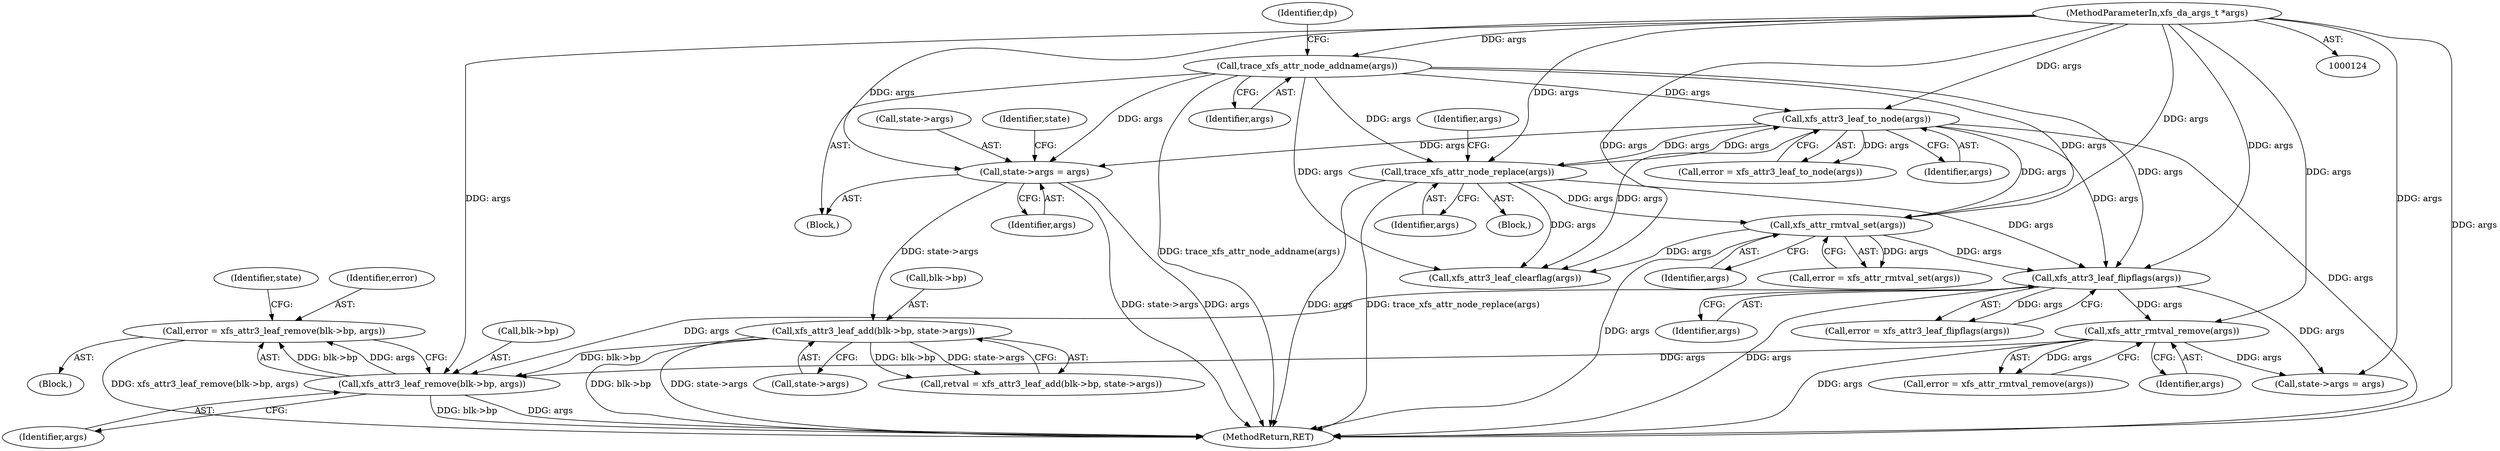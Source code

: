 digraph "0_linux_8275cdd0e7ac550dcce2b3ef6d2fb3b808c1ae59_1@API" {
"1000608" [label="(Call,error = xfs_attr3_leaf_remove(blk->bp, args))"];
"1000610" [label="(Call,xfs_attr3_leaf_remove(blk->bp, args))"];
"1000295" [label="(Call,xfs_attr3_leaf_add(blk->bp, state->args))"];
"1000150" [label="(Call,state->args = args)"];
"1000330" [label="(Call,xfs_attr3_leaf_to_node(args))"];
"1000236" [label="(Call,trace_xfs_attr_node_replace(args))"];
"1000125" [label="(MethodParameterIn,xfs_da_args_t *args)"];
"1000134" [label="(Call,trace_xfs_attr_node_addname(args))"];
"1000528" [label="(Call,xfs_attr_rmtval_remove(args))"];
"1000481" [label="(Call,xfs_attr3_leaf_flipflags(args))"];
"1000466" [label="(Call,xfs_attr_rmtval_set(args))"];
"1000542" [label="(Call,state->args = args)"];
"1000466" [label="(Call,xfs_attr_rmtval_set(args))"];
"1000529" [label="(Identifier,args)"];
"1000479" [label="(Call,error = xfs_attr3_leaf_flipflags(args))"];
"1000482" [label="(Identifier,args)"];
"1000125" [label="(MethodParameterIn,xfs_da_args_t *args)"];
"1000611" [label="(Call,blk->bp)"];
"1000464" [label="(Call,error = xfs_attr_rmtval_set(args))"];
"1000151" [label="(Call,state->args)"];
"1000299" [label="(Call,state->args)"];
"1000157" [label="(Identifier,state)"];
"1000237" [label="(Identifier,args)"];
"1000478" [label="(Block,)"];
"1000295" [label="(Call,xfs_attr3_leaf_add(blk->bp, state->args))"];
"1000616" [label="(Identifier,state)"];
"1000526" [label="(Call,error = xfs_attr_rmtval_remove(args))"];
"1000240" [label="(Identifier,args)"];
"1000293" [label="(Call,retval = xfs_attr3_leaf_add(blk->bp, state->args))"];
"1000236" [label="(Call,trace_xfs_attr_node_replace(args))"];
"1000328" [label="(Call,error = xfs_attr3_leaf_to_node(args))"];
"1000135" [label="(Identifier,args)"];
"1000528" [label="(Call,xfs_attr_rmtval_remove(args))"];
"1000137" [label="(Identifier,dp)"];
"1000724" [label="(MethodReturn,RET)"];
"1000150" [label="(Call,state->args = args)"];
"1000610" [label="(Call,xfs_attr3_leaf_remove(blk->bp, args))"];
"1000467" [label="(Identifier,args)"];
"1000481" [label="(Call,xfs_attr3_leaf_flipflags(args))"];
"1000228" [label="(Block,)"];
"1000609" [label="(Identifier,error)"];
"1000134" [label="(Call,trace_xfs_attr_node_addname(args))"];
"1000330" [label="(Call,xfs_attr3_leaf_to_node(args))"];
"1000296" [label="(Call,blk->bp)"];
"1000154" [label="(Identifier,args)"];
"1000331" [label="(Identifier,args)"];
"1000608" [label="(Call,error = xfs_attr3_leaf_remove(blk->bp, args))"];
"1000126" [label="(Block,)"];
"1000703" [label="(Call,xfs_attr3_leaf_clearflag(args))"];
"1000614" [label="(Identifier,args)"];
"1000608" -> "1000478"  [label="AST: "];
"1000608" -> "1000610"  [label="CFG: "];
"1000609" -> "1000608"  [label="AST: "];
"1000610" -> "1000608"  [label="AST: "];
"1000616" -> "1000608"  [label="CFG: "];
"1000608" -> "1000724"  [label="DDG: xfs_attr3_leaf_remove(blk->bp, args)"];
"1000610" -> "1000608"  [label="DDG: blk->bp"];
"1000610" -> "1000608"  [label="DDG: args"];
"1000610" -> "1000614"  [label="CFG: "];
"1000611" -> "1000610"  [label="AST: "];
"1000614" -> "1000610"  [label="AST: "];
"1000610" -> "1000724"  [label="DDG: args"];
"1000610" -> "1000724"  [label="DDG: blk->bp"];
"1000295" -> "1000610"  [label="DDG: blk->bp"];
"1000125" -> "1000610"  [label="DDG: args"];
"1000528" -> "1000610"  [label="DDG: args"];
"1000481" -> "1000610"  [label="DDG: args"];
"1000295" -> "1000293"  [label="AST: "];
"1000295" -> "1000299"  [label="CFG: "];
"1000296" -> "1000295"  [label="AST: "];
"1000299" -> "1000295"  [label="AST: "];
"1000293" -> "1000295"  [label="CFG: "];
"1000295" -> "1000724"  [label="DDG: blk->bp"];
"1000295" -> "1000724"  [label="DDG: state->args"];
"1000295" -> "1000293"  [label="DDG: blk->bp"];
"1000295" -> "1000293"  [label="DDG: state->args"];
"1000150" -> "1000295"  [label="DDG: state->args"];
"1000150" -> "1000126"  [label="AST: "];
"1000150" -> "1000154"  [label="CFG: "];
"1000151" -> "1000150"  [label="AST: "];
"1000154" -> "1000150"  [label="AST: "];
"1000157" -> "1000150"  [label="CFG: "];
"1000150" -> "1000724"  [label="DDG: state->args"];
"1000150" -> "1000724"  [label="DDG: args"];
"1000330" -> "1000150"  [label="DDG: args"];
"1000134" -> "1000150"  [label="DDG: args"];
"1000125" -> "1000150"  [label="DDG: args"];
"1000330" -> "1000328"  [label="AST: "];
"1000330" -> "1000331"  [label="CFG: "];
"1000331" -> "1000330"  [label="AST: "];
"1000328" -> "1000330"  [label="CFG: "];
"1000330" -> "1000724"  [label="DDG: args"];
"1000330" -> "1000236"  [label="DDG: args"];
"1000330" -> "1000328"  [label="DDG: args"];
"1000236" -> "1000330"  [label="DDG: args"];
"1000125" -> "1000330"  [label="DDG: args"];
"1000134" -> "1000330"  [label="DDG: args"];
"1000330" -> "1000466"  [label="DDG: args"];
"1000330" -> "1000481"  [label="DDG: args"];
"1000330" -> "1000703"  [label="DDG: args"];
"1000236" -> "1000228"  [label="AST: "];
"1000236" -> "1000237"  [label="CFG: "];
"1000237" -> "1000236"  [label="AST: "];
"1000240" -> "1000236"  [label="CFG: "];
"1000236" -> "1000724"  [label="DDG: args"];
"1000236" -> "1000724"  [label="DDG: trace_xfs_attr_node_replace(args)"];
"1000125" -> "1000236"  [label="DDG: args"];
"1000134" -> "1000236"  [label="DDG: args"];
"1000236" -> "1000466"  [label="DDG: args"];
"1000236" -> "1000481"  [label="DDG: args"];
"1000236" -> "1000703"  [label="DDG: args"];
"1000125" -> "1000124"  [label="AST: "];
"1000125" -> "1000724"  [label="DDG: args"];
"1000125" -> "1000134"  [label="DDG: args"];
"1000125" -> "1000466"  [label="DDG: args"];
"1000125" -> "1000481"  [label="DDG: args"];
"1000125" -> "1000528"  [label="DDG: args"];
"1000125" -> "1000542"  [label="DDG: args"];
"1000125" -> "1000703"  [label="DDG: args"];
"1000134" -> "1000126"  [label="AST: "];
"1000134" -> "1000135"  [label="CFG: "];
"1000135" -> "1000134"  [label="AST: "];
"1000137" -> "1000134"  [label="CFG: "];
"1000134" -> "1000724"  [label="DDG: trace_xfs_attr_node_addname(args)"];
"1000134" -> "1000466"  [label="DDG: args"];
"1000134" -> "1000481"  [label="DDG: args"];
"1000134" -> "1000703"  [label="DDG: args"];
"1000528" -> "1000526"  [label="AST: "];
"1000528" -> "1000529"  [label="CFG: "];
"1000529" -> "1000528"  [label="AST: "];
"1000526" -> "1000528"  [label="CFG: "];
"1000528" -> "1000724"  [label="DDG: args"];
"1000528" -> "1000526"  [label="DDG: args"];
"1000481" -> "1000528"  [label="DDG: args"];
"1000528" -> "1000542"  [label="DDG: args"];
"1000481" -> "1000479"  [label="AST: "];
"1000481" -> "1000482"  [label="CFG: "];
"1000482" -> "1000481"  [label="AST: "];
"1000479" -> "1000481"  [label="CFG: "];
"1000481" -> "1000724"  [label="DDG: args"];
"1000481" -> "1000479"  [label="DDG: args"];
"1000466" -> "1000481"  [label="DDG: args"];
"1000481" -> "1000542"  [label="DDG: args"];
"1000466" -> "1000464"  [label="AST: "];
"1000466" -> "1000467"  [label="CFG: "];
"1000467" -> "1000466"  [label="AST: "];
"1000464" -> "1000466"  [label="CFG: "];
"1000466" -> "1000724"  [label="DDG: args"];
"1000466" -> "1000464"  [label="DDG: args"];
"1000466" -> "1000703"  [label="DDG: args"];
}
